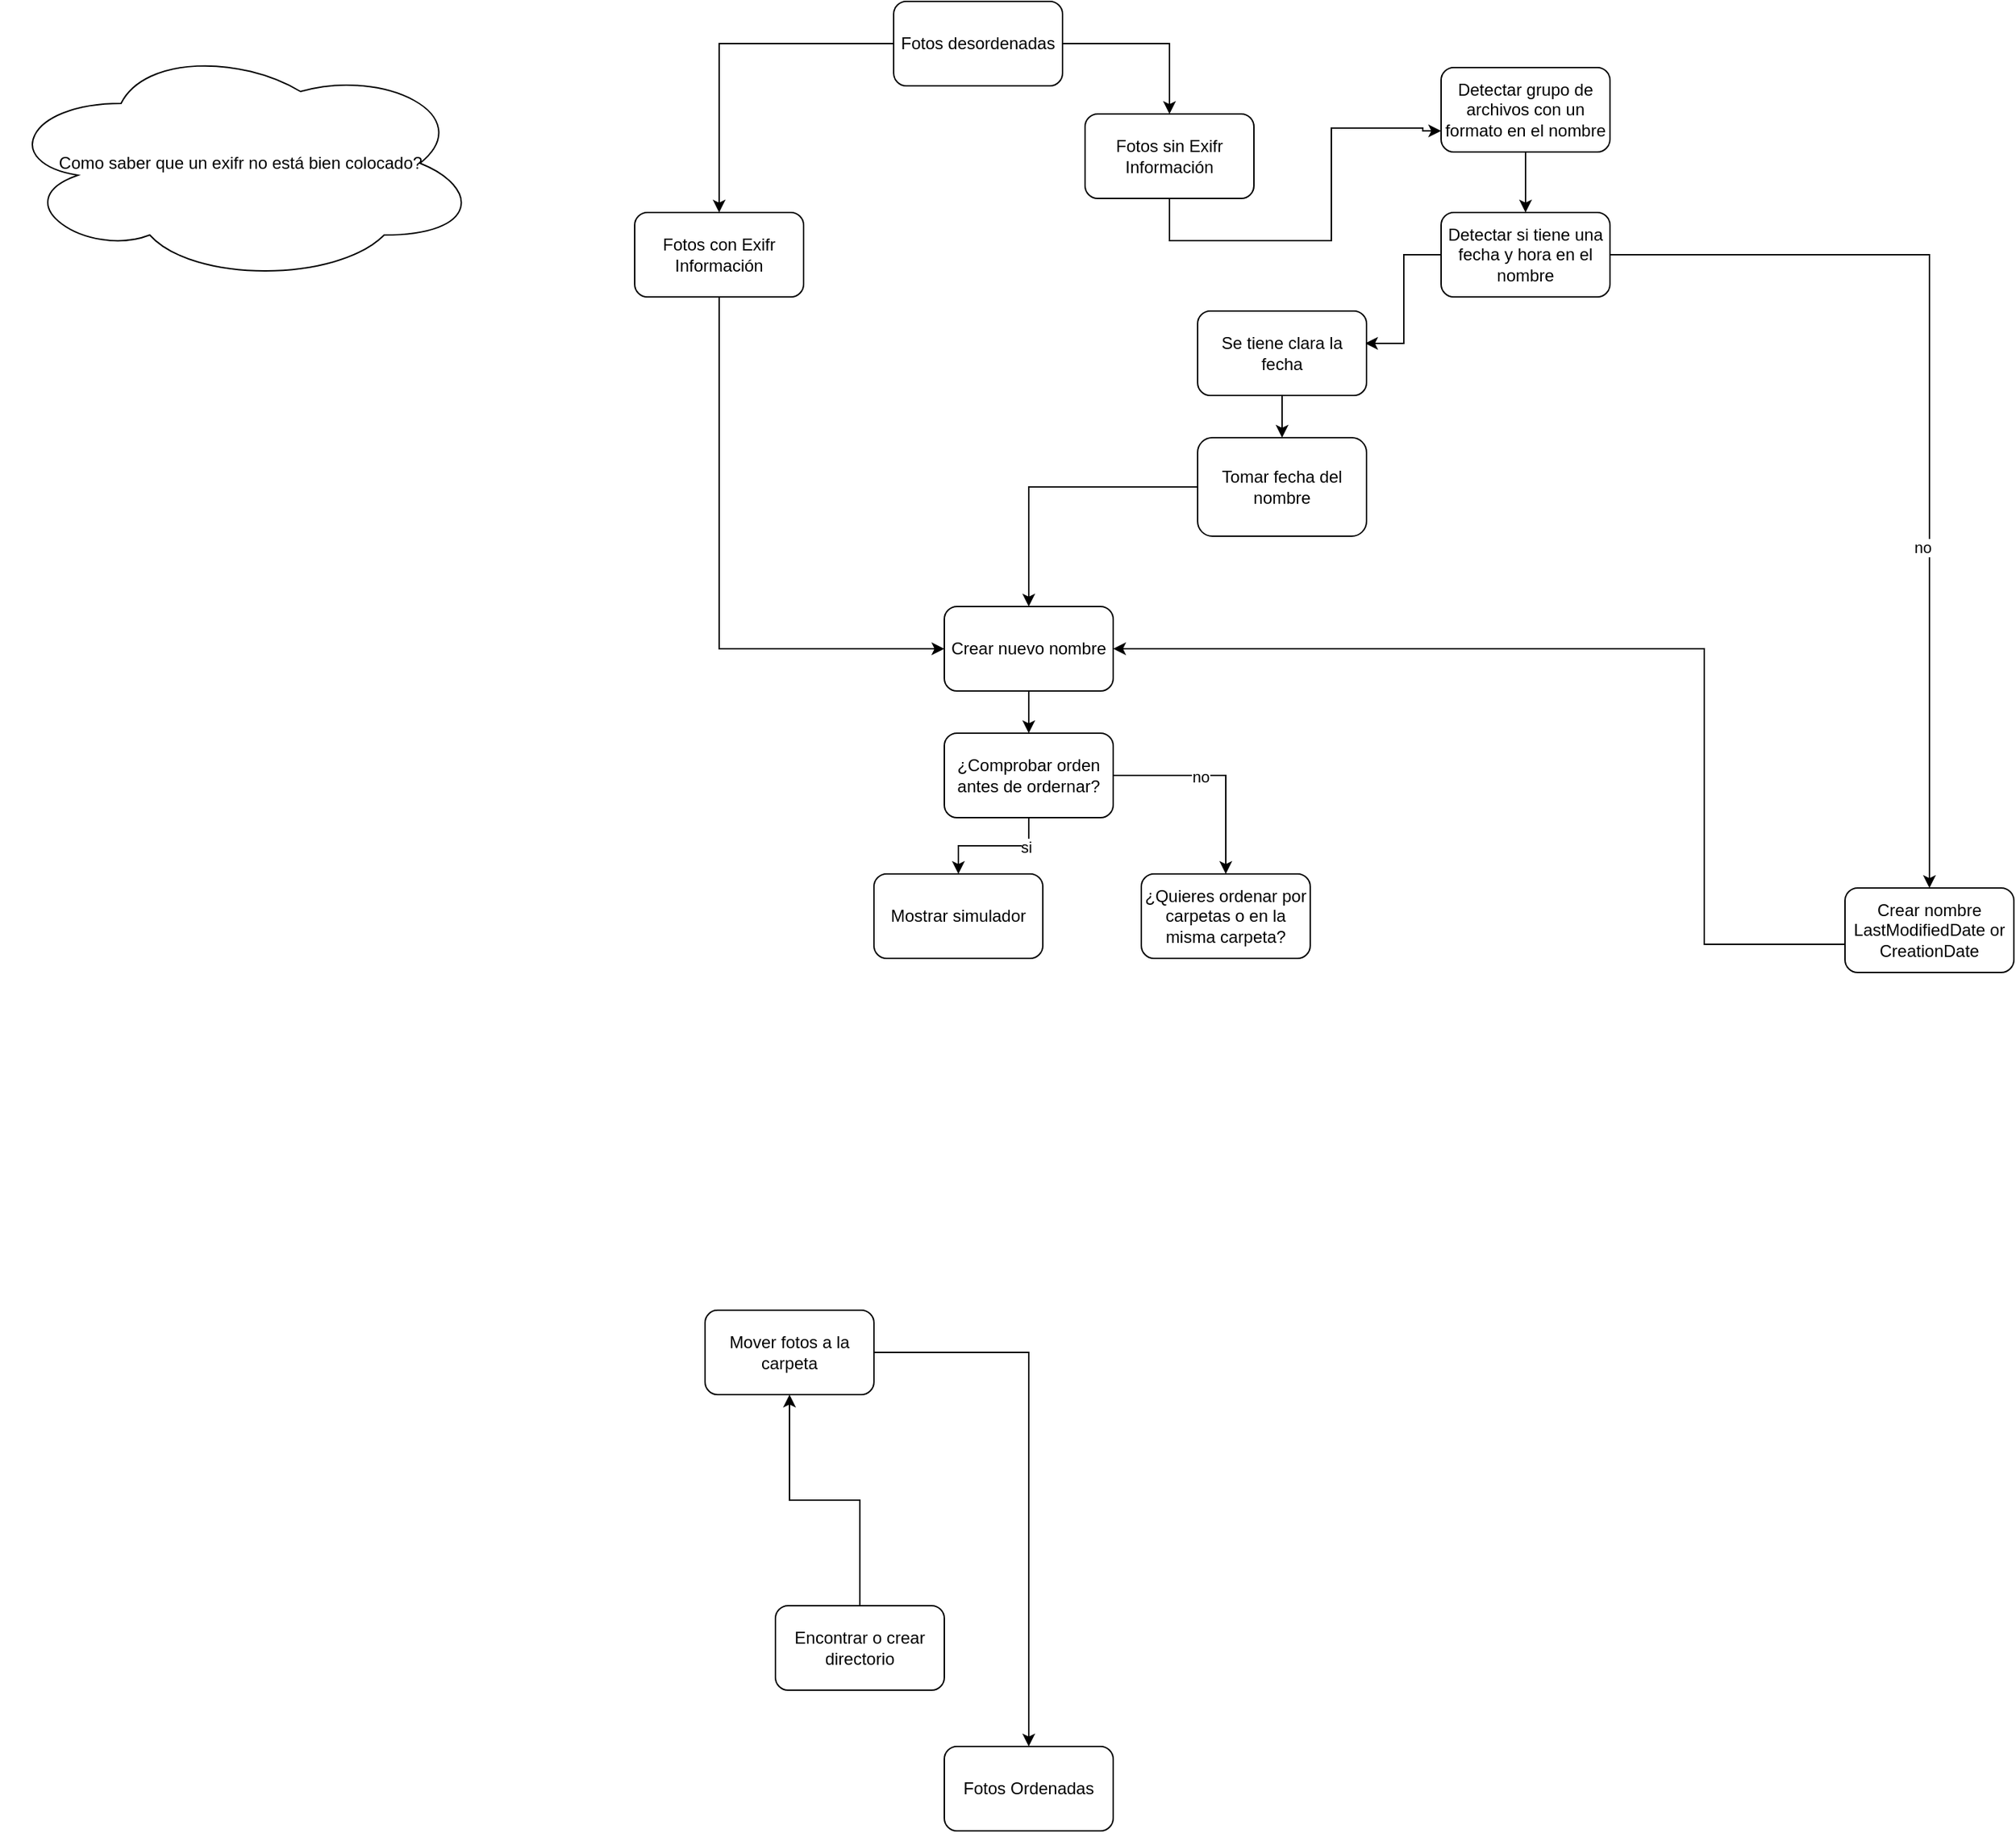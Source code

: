 <mxfile version="21.0.6" type="github">
  <diagram name="Página-1" id="TAp2GsE01xnfV-GOAAfx">
    <mxGraphModel dx="2261" dy="763" grid="1" gridSize="10" guides="1" tooltips="1" connect="1" arrows="1" fold="1" page="1" pageScale="1" pageWidth="827" pageHeight="1169" math="0" shadow="0">
      <root>
        <mxCell id="0" />
        <mxCell id="1" parent="0" />
        <mxCell id="xHVBZaWWuP-A75dY590X-3" value="" style="edgeStyle=orthogonalEdgeStyle;rounded=0;orthogonalLoop=1;jettySize=auto;html=1;entryX=0.5;entryY=0;entryDx=0;entryDy=0;" edge="1" parent="1" source="xHVBZaWWuP-A75dY590X-1" target="xHVBZaWWuP-A75dY590X-4">
          <mxGeometry relative="1" as="geometry" />
        </mxCell>
        <mxCell id="xHVBZaWWuP-A75dY590X-6" style="edgeStyle=orthogonalEdgeStyle;rounded=0;orthogonalLoop=1;jettySize=auto;html=1;exitX=1;exitY=0.5;exitDx=0;exitDy=0;entryX=0.5;entryY=0;entryDx=0;entryDy=0;" edge="1" parent="1" source="xHVBZaWWuP-A75dY590X-1" target="xHVBZaWWuP-A75dY590X-5">
          <mxGeometry relative="1" as="geometry" />
        </mxCell>
        <mxCell id="xHVBZaWWuP-A75dY590X-1" value="Fotos desordenadas" style="rounded=1;whiteSpace=wrap;html=1;" vertex="1" parent="1">
          <mxGeometry x="414" y="70" width="120" height="60" as="geometry" />
        </mxCell>
        <mxCell id="xHVBZaWWuP-A75dY590X-2" value="Fotos Ordenadas" style="rounded=1;whiteSpace=wrap;html=1;" vertex="1" parent="1">
          <mxGeometry x="450" y="1310" width="120" height="60" as="geometry" />
        </mxCell>
        <mxCell id="xHVBZaWWuP-A75dY590X-29" style="edgeStyle=orthogonalEdgeStyle;rounded=0;orthogonalLoop=1;jettySize=auto;html=1;entryX=0;entryY=0.5;entryDx=0;entryDy=0;" edge="1" parent="1" source="xHVBZaWWuP-A75dY590X-4" target="xHVBZaWWuP-A75dY590X-24">
          <mxGeometry relative="1" as="geometry">
            <mxPoint x="460" y="460" as="targetPoint" />
            <Array as="points">
              <mxPoint x="290" y="530" />
            </Array>
          </mxGeometry>
        </mxCell>
        <mxCell id="xHVBZaWWuP-A75dY590X-4" value="Fotos con Exifr Información" style="rounded=1;whiteSpace=wrap;html=1;" vertex="1" parent="1">
          <mxGeometry x="230" y="220" width="120" height="60" as="geometry" />
        </mxCell>
        <mxCell id="xHVBZaWWuP-A75dY590X-34" style="edgeStyle=orthogonalEdgeStyle;rounded=0;orthogonalLoop=1;jettySize=auto;html=1;entryX=0;entryY=0.75;entryDx=0;entryDy=0;" edge="1" parent="1" source="xHVBZaWWuP-A75dY590X-5" target="xHVBZaWWuP-A75dY590X-40">
          <mxGeometry relative="1" as="geometry">
            <mxPoint x="760" y="230" as="targetPoint" />
            <Array as="points">
              <mxPoint x="725" y="240" />
              <mxPoint x="725" y="160" />
              <mxPoint x="790" y="160" />
            </Array>
          </mxGeometry>
        </mxCell>
        <mxCell id="xHVBZaWWuP-A75dY590X-5" value="Fotos sin Exifr Información" style="rounded=1;whiteSpace=wrap;html=1;" vertex="1" parent="1">
          <mxGeometry x="550" y="150" width="120" height="60" as="geometry" />
        </mxCell>
        <mxCell id="xHVBZaWWuP-A75dY590X-15" style="edgeStyle=orthogonalEdgeStyle;rounded=0;orthogonalLoop=1;jettySize=auto;html=1;" edge="1" parent="1" source="xHVBZaWWuP-A75dY590X-14" target="xHVBZaWWuP-A75dY590X-16">
          <mxGeometry relative="1" as="geometry">
            <mxPoint x="340" y="1030" as="targetPoint" />
          </mxGeometry>
        </mxCell>
        <mxCell id="xHVBZaWWuP-A75dY590X-14" value="Encontrar o crear directorio" style="rounded=1;whiteSpace=wrap;html=1;" vertex="1" parent="1">
          <mxGeometry x="330" y="1210" width="120" height="60" as="geometry" />
        </mxCell>
        <mxCell id="xHVBZaWWuP-A75dY590X-17" style="edgeStyle=orthogonalEdgeStyle;rounded=0;orthogonalLoop=1;jettySize=auto;html=1;" edge="1" parent="1" source="xHVBZaWWuP-A75dY590X-16" target="xHVBZaWWuP-A75dY590X-2">
          <mxGeometry relative="1" as="geometry" />
        </mxCell>
        <mxCell id="xHVBZaWWuP-A75dY590X-16" value="Mover fotos a la carpeta" style="rounded=1;whiteSpace=wrap;html=1;" vertex="1" parent="1">
          <mxGeometry x="280" y="1000" width="120" height="60" as="geometry" />
        </mxCell>
        <mxCell id="xHVBZaWWuP-A75dY590X-23" style="edgeStyle=orthogonalEdgeStyle;rounded=0;orthogonalLoop=1;jettySize=auto;html=1;" edge="1" parent="1" source="xHVBZaWWuP-A75dY590X-22" target="xHVBZaWWuP-A75dY590X-24">
          <mxGeometry relative="1" as="geometry">
            <mxPoint x="690" y="410" as="targetPoint" />
          </mxGeometry>
        </mxCell>
        <mxCell id="xHVBZaWWuP-A75dY590X-22" value="Tomar fecha del nombre" style="rounded=1;whiteSpace=wrap;html=1;" vertex="1" parent="1">
          <mxGeometry x="630" y="380" width="120" height="70" as="geometry" />
        </mxCell>
        <mxCell id="xHVBZaWWuP-A75dY590X-57" style="edgeStyle=orthogonalEdgeStyle;rounded=0;orthogonalLoop=1;jettySize=auto;html=1;" edge="1" parent="1" source="xHVBZaWWuP-A75dY590X-24" target="xHVBZaWWuP-A75dY590X-31">
          <mxGeometry relative="1" as="geometry" />
        </mxCell>
        <mxCell id="xHVBZaWWuP-A75dY590X-24" value="Crear nuevo nombre" style="rounded=1;whiteSpace=wrap;html=1;" vertex="1" parent="1">
          <mxGeometry x="450" y="500" width="120" height="60" as="geometry" />
        </mxCell>
        <mxCell id="xHVBZaWWuP-A75dY590X-28" value="Como saber que un exifr no está bien colocado?" style="ellipse;shape=cloud;whiteSpace=wrap;html=1;" vertex="1" parent="1">
          <mxGeometry x="-220" y="100" width="340" height="170" as="geometry" />
        </mxCell>
        <mxCell id="xHVBZaWWuP-A75dY590X-43" style="edgeStyle=orthogonalEdgeStyle;rounded=0;orthogonalLoop=1;jettySize=auto;html=1;" edge="1" parent="1" source="xHVBZaWWuP-A75dY590X-31" target="xHVBZaWWuP-A75dY590X-44">
          <mxGeometry relative="1" as="geometry">
            <mxPoint x="460" y="720" as="targetPoint" />
          </mxGeometry>
        </mxCell>
        <mxCell id="xHVBZaWWuP-A75dY590X-58" value="si" style="edgeLabel;html=1;align=center;verticalAlign=middle;resizable=0;points=[];" vertex="1" connectable="0" parent="xHVBZaWWuP-A75dY590X-43">
          <mxGeometry x="-0.511" y="1" relative="1" as="geometry">
            <mxPoint as="offset" />
          </mxGeometry>
        </mxCell>
        <mxCell id="xHVBZaWWuP-A75dY590X-59" style="edgeStyle=orthogonalEdgeStyle;rounded=0;orthogonalLoop=1;jettySize=auto;html=1;" edge="1" parent="1" source="xHVBZaWWuP-A75dY590X-31" target="xHVBZaWWuP-A75dY590X-45">
          <mxGeometry relative="1" as="geometry" />
        </mxCell>
        <mxCell id="xHVBZaWWuP-A75dY590X-60" value="no" style="edgeLabel;html=1;align=center;verticalAlign=middle;resizable=0;points=[];" vertex="1" connectable="0" parent="xHVBZaWWuP-A75dY590X-59">
          <mxGeometry x="-0.173" y="-1" relative="1" as="geometry">
            <mxPoint as="offset" />
          </mxGeometry>
        </mxCell>
        <mxCell id="xHVBZaWWuP-A75dY590X-31" value="¿Comprobar orden antes de ordernar?" style="rounded=1;whiteSpace=wrap;html=1;" vertex="1" parent="1">
          <mxGeometry x="450" y="590" width="120" height="60" as="geometry" />
        </mxCell>
        <mxCell id="xHVBZaWWuP-A75dY590X-48" style="edgeStyle=orthogonalEdgeStyle;rounded=0;orthogonalLoop=1;jettySize=auto;html=1;entryX=0.5;entryY=0;entryDx=0;entryDy=0;" edge="1" parent="1" source="xHVBZaWWuP-A75dY590X-35" target="xHVBZaWWuP-A75dY590X-46">
          <mxGeometry relative="1" as="geometry">
            <mxPoint x="960" y="310" as="targetPoint" />
          </mxGeometry>
        </mxCell>
        <mxCell id="xHVBZaWWuP-A75dY590X-49" value="no" style="edgeLabel;html=1;align=center;verticalAlign=middle;resizable=0;points=[];" vertex="1" connectable="0" parent="xHVBZaWWuP-A75dY590X-48">
          <mxGeometry x="0.285" y="-5" relative="1" as="geometry">
            <mxPoint as="offset" />
          </mxGeometry>
        </mxCell>
        <mxCell id="xHVBZaWWuP-A75dY590X-55" style="edgeStyle=orthogonalEdgeStyle;rounded=0;orthogonalLoop=1;jettySize=auto;html=1;entryX=0.992;entryY=0.383;entryDx=0;entryDy=0;entryPerimeter=0;" edge="1" parent="1" source="xHVBZaWWuP-A75dY590X-35" target="xHVBZaWWuP-A75dY590X-53">
          <mxGeometry relative="1" as="geometry" />
        </mxCell>
        <mxCell id="xHVBZaWWuP-A75dY590X-35" value="Detectar si tiene una fecha y hora en el nombre" style="rounded=1;whiteSpace=wrap;html=1;" vertex="1" parent="1">
          <mxGeometry x="803" y="220" width="120" height="60" as="geometry" />
        </mxCell>
        <mxCell id="xHVBZaWWuP-A75dY590X-41" style="edgeStyle=orthogonalEdgeStyle;rounded=0;orthogonalLoop=1;jettySize=auto;html=1;" edge="1" parent="1" source="xHVBZaWWuP-A75dY590X-40" target="xHVBZaWWuP-A75dY590X-35">
          <mxGeometry relative="1" as="geometry" />
        </mxCell>
        <mxCell id="xHVBZaWWuP-A75dY590X-40" value="Detectar grupo de archivos con un formato en el nombre" style="rounded=1;whiteSpace=wrap;html=1;" vertex="1" parent="1">
          <mxGeometry x="803" y="117" width="120" height="60" as="geometry" />
        </mxCell>
        <mxCell id="xHVBZaWWuP-A75dY590X-44" value="Mostrar simulador" style="rounded=1;whiteSpace=wrap;html=1;" vertex="1" parent="1">
          <mxGeometry x="400" y="690" width="120" height="60" as="geometry" />
        </mxCell>
        <mxCell id="xHVBZaWWuP-A75dY590X-45" value="¿Quieres ordenar por carpetas o en la misma carpeta?" style="rounded=1;whiteSpace=wrap;html=1;" vertex="1" parent="1">
          <mxGeometry x="590" y="690" width="120" height="60" as="geometry" />
        </mxCell>
        <mxCell id="xHVBZaWWuP-A75dY590X-50" style="edgeStyle=orthogonalEdgeStyle;rounded=0;orthogonalLoop=1;jettySize=auto;html=1;entryX=1;entryY=0.5;entryDx=0;entryDy=0;" edge="1" parent="1" source="xHVBZaWWuP-A75dY590X-46" target="xHVBZaWWuP-A75dY590X-24">
          <mxGeometry relative="1" as="geometry">
            <Array as="points">
              <mxPoint x="990" y="740" />
              <mxPoint x="990" y="530" />
            </Array>
          </mxGeometry>
        </mxCell>
        <mxCell id="xHVBZaWWuP-A75dY590X-46" value="Crear nombre LastModifiedDate or CreationDate" style="rounded=1;whiteSpace=wrap;html=1;" vertex="1" parent="1">
          <mxGeometry x="1090" y="700" width="120" height="60" as="geometry" />
        </mxCell>
        <mxCell id="xHVBZaWWuP-A75dY590X-56" style="edgeStyle=orthogonalEdgeStyle;rounded=0;orthogonalLoop=1;jettySize=auto;html=1;" edge="1" parent="1" source="xHVBZaWWuP-A75dY590X-53" target="xHVBZaWWuP-A75dY590X-22">
          <mxGeometry relative="1" as="geometry" />
        </mxCell>
        <mxCell id="xHVBZaWWuP-A75dY590X-53" value="Se tiene clara la fecha" style="rounded=1;whiteSpace=wrap;html=1;" vertex="1" parent="1">
          <mxGeometry x="630" y="290" width="120" height="60" as="geometry" />
        </mxCell>
      </root>
    </mxGraphModel>
  </diagram>
</mxfile>
